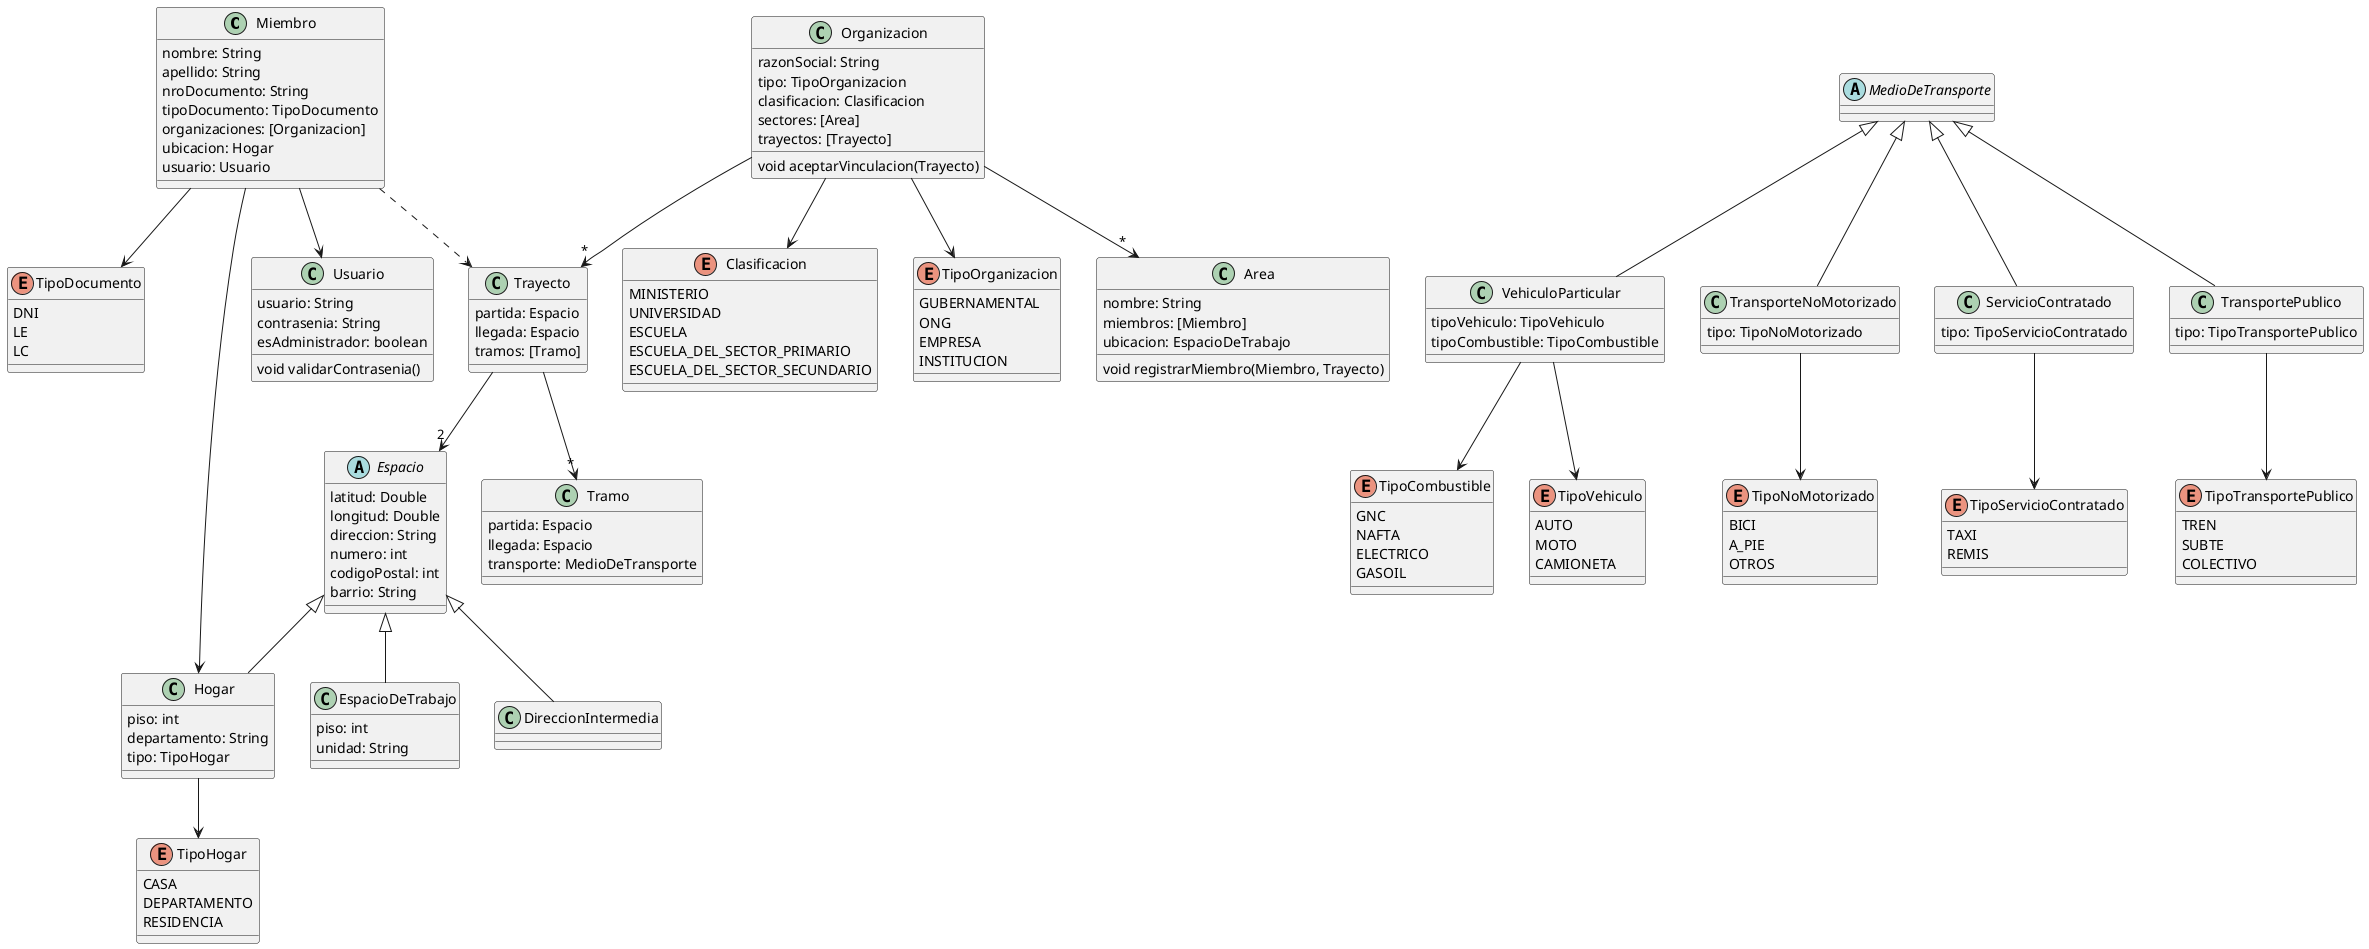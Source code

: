 @startuml
class Miembro {
nombre: String
apellido: String
nroDocumento: String
tipoDocumento: TipoDocumento
organizaciones: [Organizacion]
ubicacion: Hogar
usuario: Usuario
}

class Organizacion {
razonSocial: String
tipo: TipoOrganizacion
clasificacion: Clasificacion
sectores: [Area]
trayectos: [Trayecto]

void aceptarVinculacion(Trayecto)
}

class Trayecto {
partida: Espacio
llegada: Espacio
tramos: [Tramo]
}

class Area {
nombre: String
miembros: [Miembro]
ubicacion: EspacioDeTrabajo

void registrarMiembro(Miembro, Trayecto)
}

enum TipoDocumento {
DNI
LE
LC
}

enum Clasificacion {
MINISTERIO
UNIVERSIDAD
ESCUELA
ESCUELA_DEL_SECTOR_PRIMARIO
ESCUELA_DEL_SECTOR_SECUNDARIO
}

enum TipoOrganizacion {
GUBERNAMENTAL
ONG
EMPRESA
INSTITUCION
}

abstract class MedioDeTransporte {

}

class Tramo {
partida: Espacio
llegada: Espacio
transporte: MedioDeTransporte
}

class VehiculoParticular extends MedioDeTransporte {
tipoVehiculo: TipoVehiculo
tipoCombustible: TipoCombustible
}

enum TipoCombustible {
GNC
NAFTA
ELECTRICO
GASOIL
}

enum TipoVehiculo {
AUTO
MOTO
CAMIONETA
}

class TransporteNoMotorizado extends MedioDeTransporte {
tipo: TipoNoMotorizado
}

enum TipoNoMotorizado {
BICI
A_PIE
OTROS
}

class ServicioContratado extends MedioDeTransporte {
tipo: TipoServicioContratado
}

enum TipoServicioContratado {
TAXI
REMIS
}

class TransportePublico extends MedioDeTransporte {
tipo: TipoTransportePublico
}

enum TipoTransportePublico {
TREN
SUBTE
COLECTIVO
}

abstract class Espacio {
latitud: Double
longitud: Double
direccion: String
numero: int
codigoPostal: int
barrio: String
}

class DireccionIntermedia extends Espacio {

}

class Hogar extends Espacio {
piso: int
departamento: String
tipo: TipoHogar
}

class EspacioDeTrabajo extends Espacio {
piso: int
unidad: String
}

enum TipoHogar {
CASA
DEPARTAMENTO
RESIDENCIA
}

class Usuario {
usuario: String
contrasenia: String
esAdministrador: boolean

void validarContrasenia()
}

Miembro --> TipoDocumento
Miembro --> Hogar
Miembro --> Usuario
Miembro ..> Trayecto

Organizacion --> "*" Area
Organizacion --> TipoOrganizacion
Organizacion --> Clasificacion
Organizacion --> "*" Trayecto

Trayecto --> "2" Espacio
Trayecto --> "*" Tramo

Hogar --> TipoHogar

VehiculoParticular --> TipoVehiculo
VehiculoParticular --> TipoCombustible

ServicioContratado --> TipoServicioContratado

TransportePublico --> TipoTransportePublico

TransporteNoMotorizado --> TipoNoMotorizado

@enduml